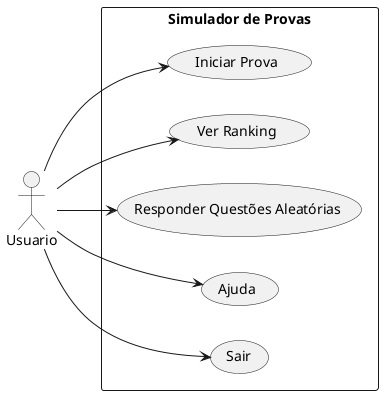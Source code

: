 @startuml "@Casode Uso"
left to right direction
actor Usuario as user
rectangle "Simulador de Provas" {
    usecase (Iniciar Prova) as iniciar
    usecase (Ver Ranking) as ranking
    usecase (Responder Questões Aleatórias) as responder
    usecase (Ajuda) as ajuda
    usecase (Sair) as sair

    user --> iniciar
    user --> ranking
    user --> responder
    user --> ajuda
    user --> sair
}
@enduml 

